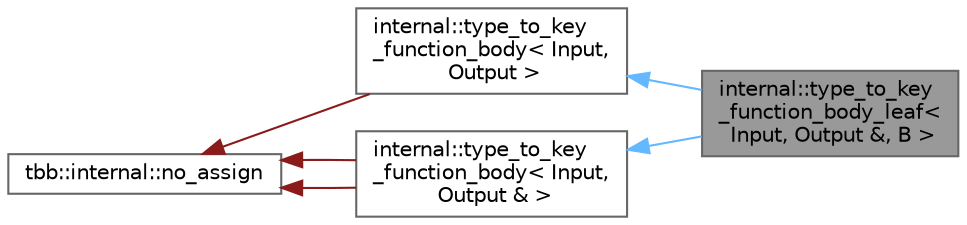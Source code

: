 digraph "internal::type_to_key_function_body_leaf&lt; Input, Output &amp;, B &gt;"
{
 // LATEX_PDF_SIZE
  bgcolor="transparent";
  edge [fontname=Helvetica,fontsize=10,labelfontname=Helvetica,labelfontsize=10];
  node [fontname=Helvetica,fontsize=10,shape=box,height=0.2,width=0.4];
  rankdir="LR";
  Node1 [id="Node000001",label="internal::type_to_key\l_function_body_leaf\<\l Input, Output &, B \>",height=0.2,width=0.4,color="gray40", fillcolor="grey60", style="filled", fontcolor="black",tooltip=" "];
  Node2 -> Node1 [id="edge1_Node000001_Node000002",dir="back",color="steelblue1",style="solid",tooltip=" "];
  Node2 [id="Node000002",label="internal::type_to_key\l_function_body\< Input,\l Output \>",height=0.2,width=0.4,color="gray40", fillcolor="white", style="filled",URL="$classinternal_1_1type__to__key__function__body.html",tooltip=" "];
  Node3 -> Node2 [id="edge2_Node000002_Node000003",dir="back",color="firebrick4",style="solid",tooltip=" "];
  Node3 [id="Node000003",label="tbb::internal::no_assign",height=0.2,width=0.4,color="gray40", fillcolor="white", style="filled",tooltip=" "];
  Node4 -> Node1 [id="edge3_Node000001_Node000004",dir="back",color="steelblue1",style="solid",tooltip=" "];
  Node4 [id="Node000004",label="internal::type_to_key\l_function_body\< Input,\l Output & \>",height=0.2,width=0.4,color="gray40", fillcolor="white", style="filled",URL="$classinternal_1_1type__to__key__function__body_3_01_input_00_01_output_01_6_01_4.html",tooltip=" "];
  Node3 -> Node4 [id="edge4_Node000004_Node000003",dir="back",color="firebrick4",style="solid",tooltip=" "];
  Node3 -> Node4 [id="edge5_Node000004_Node000003",dir="back",color="firebrick4",style="solid",tooltip=" "];
}
